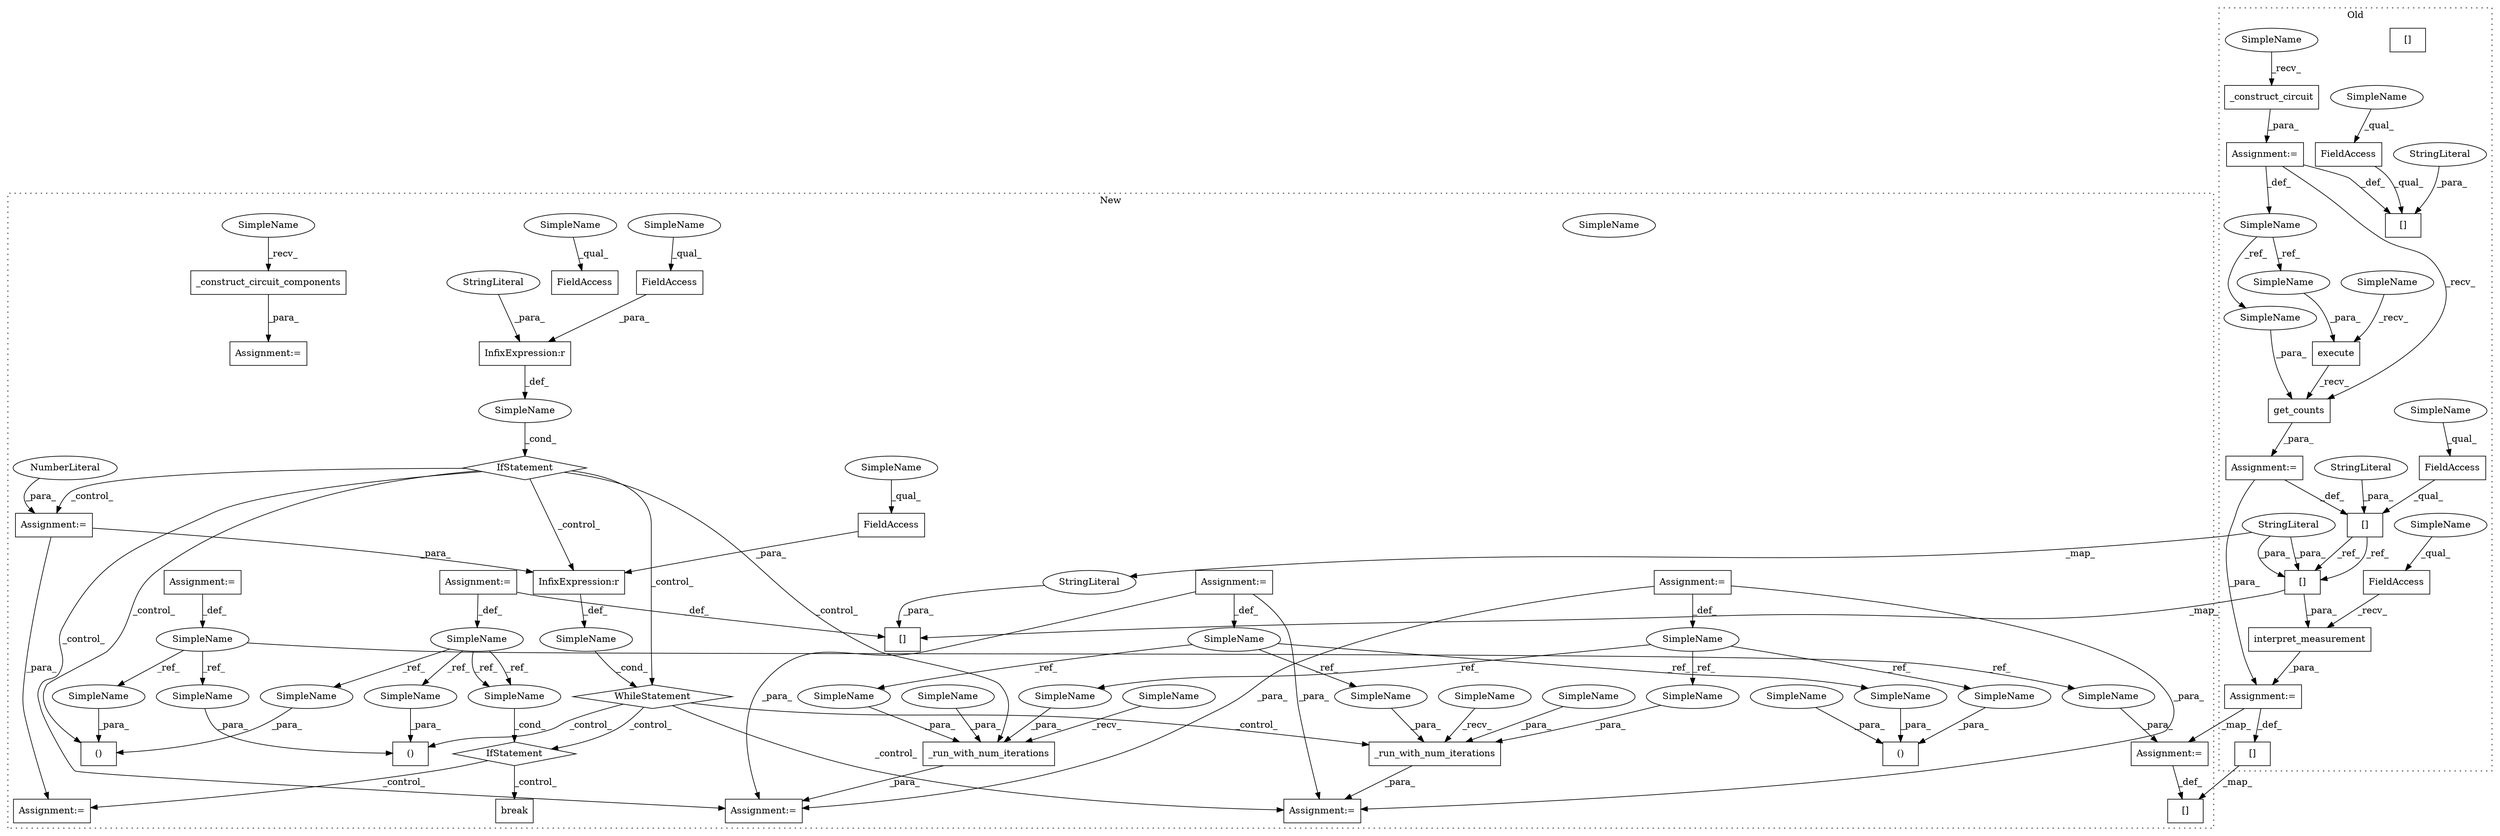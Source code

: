 digraph G {
subgraph cluster0 {
1 [label="execute" a="32" s="4272,4282" l="8,1" shape="box"];
3 [label="Assignment:=" a="7" s="4266" l="1" shape="box"];
4 [label="Assignment:=" a="7" s="4180" l="1" shape="box"];
6 [label="get_counts" a="32" s="4284,4297" l="11,1" shape="box"];
7 [label="[]" a="2" s="4241,4265" l="10,1" shape="box"];
8 [label="FieldAccess" a="22" s="4241" l="9" shape="box"];
12 [label="_construct_circuit" a="32" s="4186" l="20" shape="box"];
13 [label="[]" a="2" s="4212,4231" l="10,1" shape="box"];
14 [label="SimpleName" a="42" s="4178" l="2" shape="ellipse"];
29 [label="FieldAccess" a="22" s="4212" l="9" shape="box"];
30 [label="FieldAccess" a="22" s="4324" l="12" shape="box"];
33 [label="interpret_measurement" a="32" s="4337,4384" l="22,1" shape="box"];
39 [label="[]" a="2" s="4359,4383" l="10,1" shape="box"];
45 [label="[]" a="2" s="4304,4322" l="10,1" shape="box"];
49 [label="StringLiteral" a="45" s="4369" l="14" shape="ellipse"];
52 [label="StringLiteral" a="45" s="4251" l="14" shape="ellipse"];
53 [label="StringLiteral" a="45" s="4222" l="9" shape="ellipse"];
54 [label="Assignment:=" a="7" s="4323" l="1" shape="box"];
56 [label="[]" a="2" s="4359,4383" l="10,1" shape="box"];
57 [label="SimpleName" a="42" s="4241" l="4" shape="ellipse"];
58 [label="SimpleName" a="42" s="4181" l="4" shape="ellipse"];
59 [label="SimpleName" a="42" s="4212" l="4" shape="ellipse"];
60 [label="SimpleName" a="42" s="4324" l="4" shape="ellipse"];
61 [label="SimpleName" a="42" s="4267" l="4" shape="ellipse"];
80 [label="SimpleName" a="42" s="4280" l="2" shape="ellipse"];
81 [label="SimpleName" a="42" s="4295" l="2" shape="ellipse"];
label = "Old";
style="dotted";
}
subgraph cluster1 {
2 [label="()" a="106" s="6001" l="75" shape="box"];
5 [label="Assignment:=" a="7" s="5804" l="9" shape="box"];
9 [label="SimpleName" a="42" s="5804" l="9" shape="ellipse"];
10 [label="_run_with_num_iterations" a="32" s="6271,6347" l="25,1" shape="box"];
11 [label="_run_with_num_iterations" a="32" s="6617,6693" l="25,1" shape="box"];
15 [label="SimpleName" a="42" s="5944" l="14" shape="ellipse"];
16 [label="SimpleName" a="42" s="" l="" shape="ellipse"];
17 [label="()" a="106" s="6224" l="40" shape="box"];
18 [label="break" a="10" s="6739" l="6" shape="box"];
19 [label="()" a="106" s="6570" l="40" shape="box"];
20 [label="SimpleName" a="42" s="5924" l="10" shape="ellipse"];
21 [label="SimpleName" a="42" s="" l="" shape="ellipse"];
22 [label="SimpleName" a="42" s="5889" l="17" shape="ellipse"];
23 [label="InfixExpression:r" a="27" s="6134" l="4" shape="box"];
24 [label="InfixExpression:r" a="27" s="6520" l="4" shape="box"];
25 [label="_construct_circuit_components" a="32" s="6083" l="31" shape="box"];
26 [label="FieldAccess" a="22" s="6524" l="24" shape="box"];
27 [label="FieldAccess" a="22" s="6189" l="20" shape="box"];
28 [label="FieldAccess" a="22" s="6124" l="10" shape="box"];
31 [label="SimpleName" a="42" s="6708" l="17" shape="ellipse"];
32 [label="IfStatement" a="25" s="6704,6725" l="4,2" shape="diamond"];
34 [label="Assignment:=" a="7" s="6786" l="2" shape="box"];
35 [label="IfStatement" a="25" s="6120,6146" l="4,2" shape="diamond"];
36 [label="WhileStatement" a="61" s="6490,6549" l="7,2" shape="diamond"];
37 [label="Assignment:=" a="7" s="5944" l="14" shape="box"];
38 [label="Assignment:=" a="7" s="5889" l="17" shape="box"];
40 [label="[]" a="2" s="6936,6965" l="10,1" shape="box"];
41 [label="Assignment:=" a="7" s="6480" l="1" shape="box"];
42 [label="NumberLiteral" a="34" s="6481" l="1" shape="ellipse"];
43 [label="Assignment:=" a="7" s="5924" l="10" shape="box"];
44 [label="[]" a="2" s="6900,6918" l="10,1" shape="box"];
46 [label="Assignment:=" a="7" s="6076" l="2" shape="box"];
47 [label="Assignment:=" a="7" s="6264" l="2" shape="box"];
48 [label="StringLiteral" a="45" s="6946" l="19" shape="ellipse"];
50 [label="Assignment:=" a="7" s="6610" l="2" shape="box"];
51 [label="StringLiteral" a="45" s="6138" l="8" shape="ellipse"];
55 [label="Assignment:=" a="7" s="6919" l="1" shape="box"];
62 [label="SimpleName" a="42" s="6062" l="14" shape="ellipse"];
63 [label="SimpleName" a="42" s="6333" l="14" shape="ellipse"];
64 [label="SimpleName" a="42" s="6679" l="14" shape="ellipse"];
65 [label="SimpleName" a="42" s="6708" l="17" shape="ellipse"];
66 [label="SimpleName" a="42" s="6247" l="17" shape="ellipse"];
67 [label="SimpleName" a="42" s="6593" l="17" shape="ellipse"];
68 [label="SimpleName" a="42" s="6023" l="26" shape="ellipse"];
69 [label="SimpleName" a="42" s="6306" l="26" shape="ellipse"];
70 [label="SimpleName" a="42" s="6652" l="26" shape="ellipse"];
71 [label="SimpleName" a="42" s="6001" l="9" shape="ellipse"];
72 [label="SimpleName" a="42" s="6642" l="9" shape="ellipse"];
73 [label="SimpleName" a="42" s="6296" l="9" shape="ellipse"];
74 [label="SimpleName" a="42" s="6266" l="4" shape="ellipse"];
75 [label="SimpleName" a="42" s="6189" l="4" shape="ellipse"];
76 [label="SimpleName" a="42" s="6612" l="4" shape="ellipse"];
77 [label="SimpleName" a="42" s="6124" l="4" shape="ellipse"];
78 [label="SimpleName" a="42" s="6078" l="4" shape="ellipse"];
79 [label="SimpleName" a="42" s="6524" l="4" shape="ellipse"];
82 [label="SimpleName" a="42" s="6570" l="10" shape="ellipse"];
83 [label="SimpleName" a="42" s="6224" l="10" shape="ellipse"];
84 [label="SimpleName" a="42" s="6920" l="10" shape="ellipse"];
label = "New";
style="dotted";
}
1 -> 6 [label="_recv_"];
3 -> 7 [label="_def_"];
3 -> 54 [label="_para_"];
4 -> 13 [label="_def_"];
4 -> 6 [label="_recv_"];
4 -> 14 [label="_def_"];
5 -> 9 [label="_def_"];
5 -> 50 [label="_para_"];
5 -> 47 [label="_para_"];
6 -> 3 [label="_para_"];
7 -> 56 [label="_ref_"];
7 -> 56 [label="_ref_"];
8 -> 7 [label="_qual_"];
9 -> 72 [label="_ref_"];
9 -> 71 [label="_ref_"];
9 -> 73 [label="_ref_"];
10 -> 47 [label="_para_"];
11 -> 50 [label="_para_"];
12 -> 4 [label="_para_"];
14 -> 81 [label="_ref_"];
14 -> 80 [label="_ref_"];
15 -> 62 [label="_ref_"];
15 -> 63 [label="_ref_"];
15 -> 64 [label="_ref_"];
16 -> 35 [label="_cond_"];
20 -> 82 [label="_ref_"];
20 -> 84 [label="_ref_"];
20 -> 83 [label="_ref_"];
21 -> 36 [label="_cond_"];
22 -> 65 [label="_ref_"];
22 -> 67 [label="_ref_"];
22 -> 65 [label="_ref_"];
22 -> 66 [label="_ref_"];
23 -> 16 [label="_def_"];
24 -> 21 [label="_def_"];
25 -> 46 [label="_para_"];
26 -> 24 [label="_para_"];
28 -> 23 [label="_para_"];
29 -> 13 [label="_qual_"];
30 -> 33 [label="_recv_"];
32 -> 18 [label="_control_"];
32 -> 34 [label="_control_"];
33 -> 54 [label="_para_"];
35 -> 24 [label="_control_"];
35 -> 36 [label="_control_"];
35 -> 41 [label="_control_"];
35 -> 47 [label="_control_"];
35 -> 10 [label="_control_"];
35 -> 17 [label="_control_"];
36 -> 11 [label="_control_"];
36 -> 50 [label="_control_"];
36 -> 32 [label="_control_"];
36 -> 19 [label="_control_"];
37 -> 47 [label="_para_"];
37 -> 50 [label="_para_"];
37 -> 15 [label="_def_"];
38 -> 22 [label="_def_"];
38 -> 40 [label="_def_"];
41 -> 34 [label="_para_"];
41 -> 24 [label="_para_"];
42 -> 41 [label="_para_"];
43 -> 20 [label="_def_"];
45 -> 44 [label="_map_"];
48 -> 40 [label="_para_"];
49 -> 56 [label="_para_"];
49 -> 48 [label="_map_"];
49 -> 56 [label="_para_"];
51 -> 23 [label="_para_"];
52 -> 7 [label="_para_"];
53 -> 13 [label="_para_"];
54 -> 55 [label="_map_"];
54 -> 45 [label="_def_"];
55 -> 44 [label="_def_"];
56 -> 33 [label="_para_"];
56 -> 40 [label="_map_"];
57 -> 8 [label="_qual_"];
58 -> 12 [label="_recv_"];
59 -> 29 [label="_qual_"];
60 -> 30 [label="_qual_"];
61 -> 1 [label="_recv_"];
62 -> 2 [label="_para_"];
63 -> 10 [label="_para_"];
64 -> 11 [label="_para_"];
65 -> 32 [label="_cond_"];
66 -> 17 [label="_para_"];
67 -> 19 [label="_para_"];
68 -> 2 [label="_para_"];
69 -> 10 [label="_para_"];
70 -> 11 [label="_para_"];
71 -> 2 [label="_para_"];
72 -> 11 [label="_para_"];
73 -> 10 [label="_para_"];
74 -> 10 [label="_recv_"];
75 -> 27 [label="_qual_"];
76 -> 11 [label="_recv_"];
77 -> 28 [label="_qual_"];
78 -> 25 [label="_recv_"];
79 -> 26 [label="_qual_"];
80 -> 1 [label="_para_"];
81 -> 6 [label="_para_"];
82 -> 19 [label="_para_"];
83 -> 17 [label="_para_"];
84 -> 55 [label="_para_"];
}